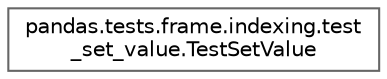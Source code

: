 digraph "Graphical Class Hierarchy"
{
 // LATEX_PDF_SIZE
  bgcolor="transparent";
  edge [fontname=Helvetica,fontsize=10,labelfontname=Helvetica,labelfontsize=10];
  node [fontname=Helvetica,fontsize=10,shape=box,height=0.2,width=0.4];
  rankdir="LR";
  Node0 [id="Node000000",label="pandas.tests.frame.indexing.test\l_set_value.TestSetValue",height=0.2,width=0.4,color="grey40", fillcolor="white", style="filled",URL="$d6/d3d/classpandas_1_1tests_1_1frame_1_1indexing_1_1test__set__value_1_1TestSetValue.html",tooltip=" "];
}
